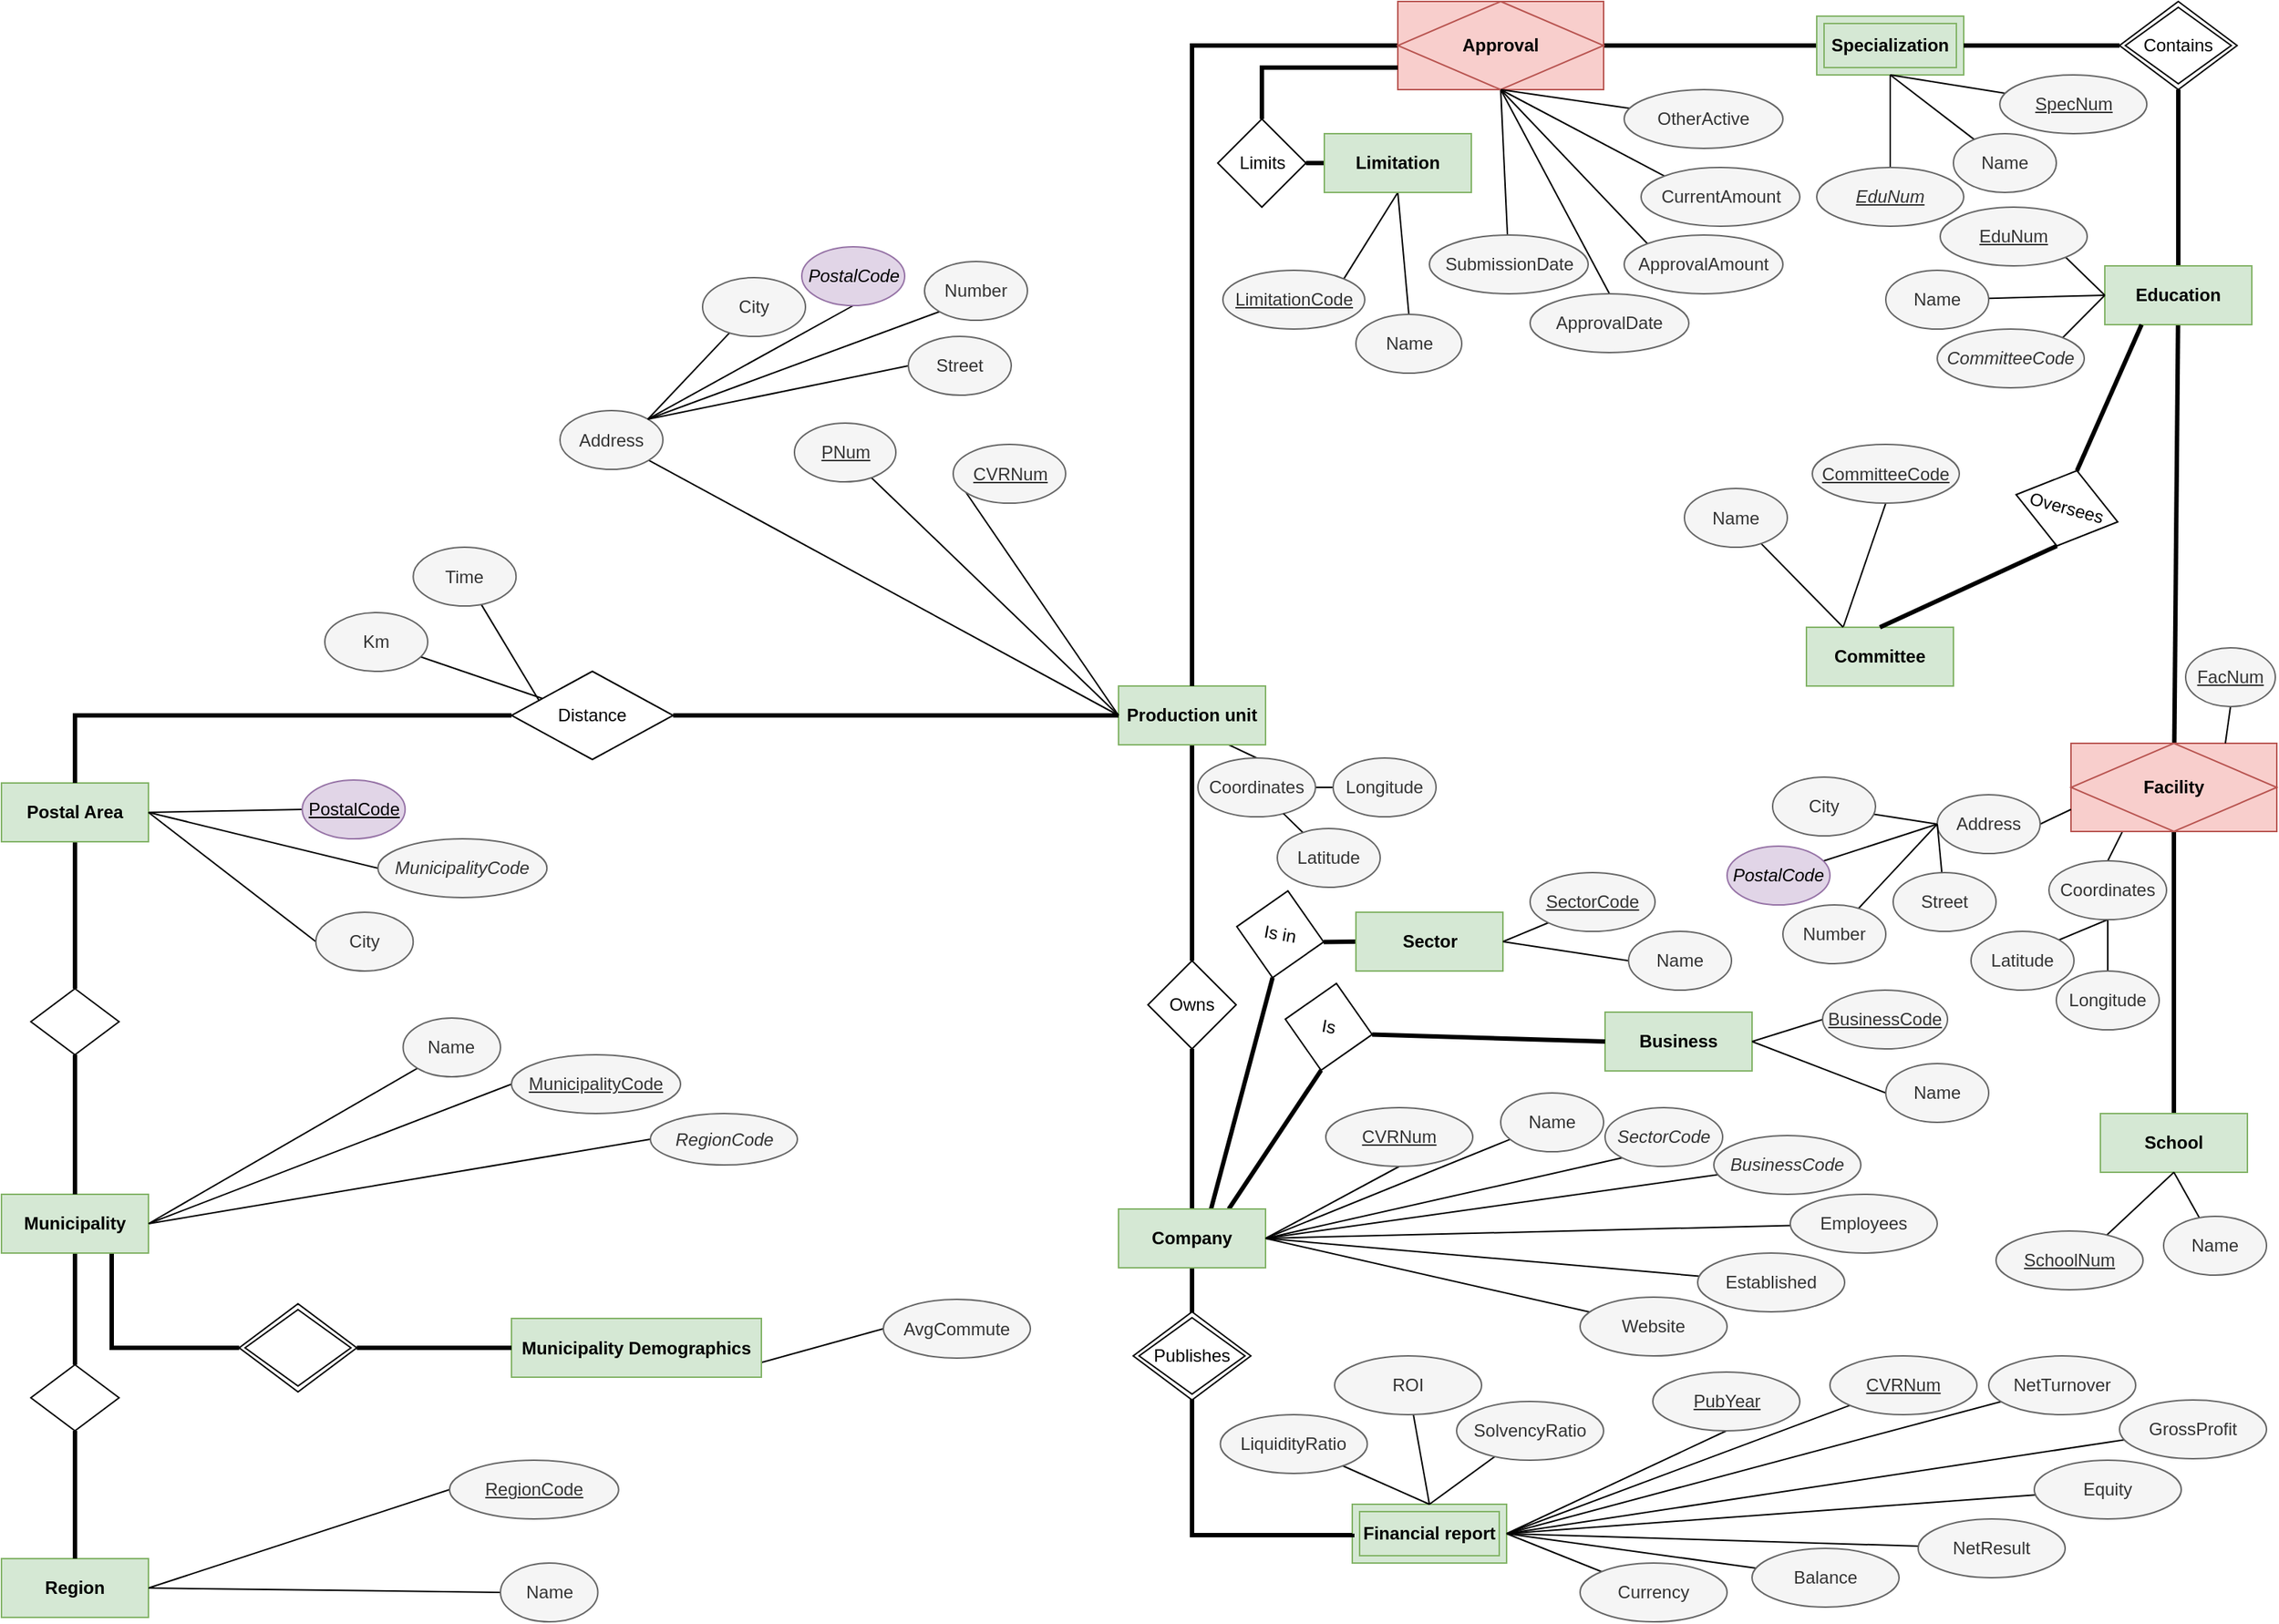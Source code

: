 <mxfile version="13.9.8" type="device"><diagram id="R2lEEEUBdFMjLlhIrx00" name="Page-1"><mxGraphModel dx="2249" dy="794" grid="1" gridSize="10" guides="1" tooltips="1" connect="1" arrows="1" fold="1" page="1" pageScale="1" pageWidth="827" pageHeight="1169" math="0" shadow="0" extFonts="Permanent Marker^https://fonts.googleapis.com/css?family=Permanent+Marker"><root><mxCell id="0"/><mxCell id="1" parent="0"/><mxCell id="ZWvB_B88HKufBwepYEwD-77" style="edgeStyle=none;orthogonalLoop=1;jettySize=auto;html=1;entryX=0.5;entryY=1;entryDx=0;entryDy=0;endArrow=none;endFill=0;strokeColor=#000000;strokeWidth=3;" parent="1" source="ZWvB_B88HKufBwepYEwD-1" target="ZWvB_B88HKufBwepYEwD-22" edge="1"><mxGeometry relative="1" as="geometry"><mxPoint x="70" y="758" as="targetPoint"/></mxGeometry></mxCell><mxCell id="ZWvB_B88HKufBwepYEwD-177" style="edgeStyle=none;rounded=0;orthogonalLoop=1;jettySize=auto;html=1;entryX=0.5;entryY=0;entryDx=0;entryDy=0;endArrow=none;endFill=0;strokeColor=#000000;strokeWidth=3;" parent="1" source="ZWvB_B88HKufBwepYEwD-1" edge="1"><mxGeometry relative="1" as="geometry"><mxPoint x="70" y="952" as="targetPoint"/></mxGeometry></mxCell><mxCell id="fMbRERLVBuV7ogsrsI-v-28" style="edgeStyle=none;rounded=0;orthogonalLoop=1;jettySize=auto;html=1;exitX=1;exitY=0.5;exitDx=0;exitDy=0;entryX=0.5;entryY=1;entryDx=0;entryDy=0;endArrow=none;endFill=0;strokeWidth=1;fontSize=11;" parent="1" source="ZWvB_B88HKufBwepYEwD-1" target="ZWvB_B88HKufBwepYEwD-84" edge="1"><mxGeometry relative="1" as="geometry"/></mxCell><mxCell id="fMbRERLVBuV7ogsrsI-v-30" style="edgeStyle=none;rounded=0;orthogonalLoop=1;jettySize=auto;html=1;entryX=0.5;entryY=1;entryDx=0;entryDy=0;endArrow=none;endFill=0;strokeWidth=3;fontSize=11;" parent="1" target="fMbRERLVBuV7ogsrsI-v-29" edge="1"><mxGeometry relative="1" as="geometry"><mxPoint x="80" y="870" as="sourcePoint"/><mxPoint x="146.791" y="748.544" as="targetPoint"/></mxGeometry></mxCell><mxCell id="fMbRERLVBuV7ogsrsI-v-48" style="edgeStyle=none;rounded=0;orthogonalLoop=1;jettySize=auto;html=1;exitX=0.75;exitY=0;exitDx=0;exitDy=0;entryX=0.5;entryY=1;entryDx=0;entryDy=0;endArrow=none;endFill=0;strokeWidth=3;fontSize=9;" parent="1" source="ZWvB_B88HKufBwepYEwD-1" target="fMbRERLVBuV7ogsrsI-v-47" edge="1"><mxGeometry relative="1" as="geometry"/></mxCell><mxCell id="ZWvB_B88HKufBwepYEwD-1" value="Company" style="whiteSpace=wrap;html=1;align=center;fillColor=#d5e8d4;strokeColor=#82b366;fontStyle=1" parent="1" vertex="1"><mxGeometry x="20" y="859" width="100" height="40" as="geometry"/></mxCell><mxCell id="ZWvB_B88HKufBwepYEwD-76" style="edgeStyle=none;orthogonalLoop=1;jettySize=auto;html=1;entryX=0.5;entryY=0;entryDx=0;entryDy=0;endArrow=none;endFill=0;strokeColor=#000000;strokeWidth=3;" parent="1" source="ZWvB_B88HKufBwepYEwD-10" target="ZWvB_B88HKufBwepYEwD-22" edge="1"><mxGeometry relative="1" as="geometry"/></mxCell><mxCell id="fMbRERLVBuV7ogsrsI-v-2" style="rounded=0;orthogonalLoop=1;jettySize=auto;html=1;entryX=0.5;entryY=0;entryDx=0;entryDy=0;endArrow=none;endFill=0;exitX=0.75;exitY=1;exitDx=0;exitDy=0;" parent="1" source="ZWvB_B88HKufBwepYEwD-10" target="fMbRERLVBuV7ogsrsI-v-1" edge="1"><mxGeometry relative="1" as="geometry"/></mxCell><mxCell id="ZWvB_B88HKufBwepYEwD-10" value="Production unit" style="whiteSpace=wrap;html=1;align=center;fillColor=#d5e8d4;strokeColor=#82b366;fontStyle=1" parent="1" vertex="1"><mxGeometry x="20" y="503" width="100" height="40" as="geometry"/></mxCell><mxCell id="ZWvB_B88HKufBwepYEwD-75" style="edgeStyle=none;orthogonalLoop=1;jettySize=auto;html=1;entryX=1;entryY=0.5;entryDx=0;entryDy=0;endArrow=none;endFill=0;strokeColor=#000000;strokeWidth=3;" parent="1" source="ZWvB_B88HKufBwepYEwD-16" target="ZWvB_B88HKufBwepYEwD-18" edge="1"><mxGeometry relative="1" as="geometry"/></mxCell><mxCell id="ZWvB_B88HKufBwepYEwD-16" value="Specialization" style="shape=ext;margin=3;double=1;whiteSpace=wrap;html=1;align=center;fillColor=#d5e8d4;strokeColor=#82b366;fontStyle=1" parent="1" vertex="1"><mxGeometry x="495" y="47" width="100" height="40" as="geometry"/></mxCell><mxCell id="ZWvB_B88HKufBwepYEwD-43" style="edgeStyle=none;orthogonalLoop=1;jettySize=auto;html=1;endArrow=none;endFill=0;strokeColor=#000000;strokeWidth=3;" parent="1" source="ZWvB_B88HKufBwepYEwD-17" target="ZWvB_B88HKufBwepYEwD-42" edge="1"><mxGeometry relative="1" as="geometry"/></mxCell><mxCell id="fMbRERLVBuV7ogsrsI-v-22" style="edgeStyle=none;rounded=0;orthogonalLoop=1;jettySize=auto;html=1;exitX=0.5;exitY=0;exitDx=0;exitDy=0;entryX=0.5;entryY=1;entryDx=0;entryDy=0;endArrow=none;endFill=0;strokeWidth=3;" parent="1" source="ZWvB_B88HKufBwepYEwD-17" target="fMbRERLVBuV7ogsrsI-v-21" edge="1"><mxGeometry relative="1" as="geometry"/></mxCell><mxCell id="ZWvB_B88HKufBwepYEwD-17" value="Education" style="whiteSpace=wrap;html=1;align=center;fillColor=#d5e8d4;strokeColor=#82b366;fontStyle=1" parent="1" vertex="1"><mxGeometry x="691" y="217" width="100" height="40" as="geometry"/></mxCell><mxCell id="ZWvB_B88HKufBwepYEwD-166" style="edgeStyle=orthogonalEdgeStyle;rounded=0;orthogonalLoop=1;jettySize=auto;html=1;entryX=0.5;entryY=0;entryDx=0;entryDy=0;endArrow=none;endFill=0;strokeColor=#000000;exitX=0;exitY=0.5;exitDx=0;exitDy=0;strokeWidth=3;" parent="1" source="ZWvB_B88HKufBwepYEwD-18" target="ZWvB_B88HKufBwepYEwD-10" edge="1"><mxGeometry relative="1" as="geometry"/></mxCell><mxCell id="ZWvB_B88HKufBwepYEwD-228" style="edgeStyle=none;rounded=0;orthogonalLoop=1;jettySize=auto;html=1;entryX=0;entryY=0;entryDx=0;entryDy=0;endArrow=none;endFill=0;strokeColor=#000000;strokeWidth=1;exitX=0.5;exitY=1;exitDx=0;exitDy=0;" parent="1" source="ZWvB_B88HKufBwepYEwD-18" target="ZWvB_B88HKufBwepYEwD-226" edge="1"><mxGeometry relative="1" as="geometry"/></mxCell><mxCell id="ZWvB_B88HKufBwepYEwD-231" style="edgeStyle=none;rounded=0;orthogonalLoop=1;jettySize=auto;html=1;exitX=0.5;exitY=1;exitDx=0;exitDy=0;endArrow=none;endFill=0;strokeColor=#000000;strokeWidth=1;" parent="1" source="ZWvB_B88HKufBwepYEwD-18" target="ZWvB_B88HKufBwepYEwD-224" edge="1"><mxGeometry relative="1" as="geometry"/></mxCell><mxCell id="ZWvB_B88HKufBwepYEwD-232" style="edgeStyle=none;rounded=0;orthogonalLoop=1;jettySize=auto;html=1;exitX=0.5;exitY=1;exitDx=0;exitDy=0;entryX=0.5;entryY=0;entryDx=0;entryDy=0;endArrow=none;endFill=0;strokeColor=#000000;strokeWidth=1;" parent="1" source="ZWvB_B88HKufBwepYEwD-18" target="ZWvB_B88HKufBwepYEwD-225" edge="1"><mxGeometry relative="1" as="geometry"/></mxCell><mxCell id="ZWvB_B88HKufBwepYEwD-233" style="edgeStyle=none;rounded=0;orthogonalLoop=1;jettySize=auto;html=1;exitX=0.5;exitY=1;exitDx=0;exitDy=0;entryX=0;entryY=0;entryDx=0;entryDy=0;endArrow=none;endFill=0;strokeColor=#000000;strokeWidth=1;" parent="1" source="ZWvB_B88HKufBwepYEwD-18" target="ZWvB_B88HKufBwepYEwD-227" edge="1"><mxGeometry relative="1" as="geometry"/></mxCell><mxCell id="ZWvB_B88HKufBwepYEwD-18" value="Approval" style="shape=associativeEntity;whiteSpace=wrap;html=1;align=center;fillColor=#f8cecc;strokeColor=#b85450;fontStyle=1" parent="1" vertex="1"><mxGeometry x="210" y="37" width="140" height="60" as="geometry"/></mxCell><mxCell id="ZWvB_B88HKufBwepYEwD-22" value="Owns" style="shape=rhombus;perimeter=rhombusPerimeter;whiteSpace=wrap;html=1;align=center;" parent="1" vertex="1"><mxGeometry x="40" y="690" width="60" height="60" as="geometry"/></mxCell><mxCell id="ZWvB_B88HKufBwepYEwD-44" style="edgeStyle=none;orthogonalLoop=1;jettySize=auto;html=1;entryX=0.5;entryY=1;entryDx=0;entryDy=0;endArrow=none;endFill=0;strokeColor=#000000;strokeWidth=3;" parent="1" source="ZWvB_B88HKufBwepYEwD-36" target="ZWvB_B88HKufBwepYEwD-42" edge="1"><mxGeometry relative="1" as="geometry"/></mxCell><mxCell id="ZWvB_B88HKufBwepYEwD-36" value="School" style="whiteSpace=wrap;html=1;align=center;fillColor=#d5e8d4;strokeColor=#82b366;fontStyle=1" parent="1" vertex="1"><mxGeometry x="688" y="794" width="100" height="40" as="geometry"/></mxCell><mxCell id="ZWvB_B88HKufBwepYEwD-41" style="edgeStyle=none;orthogonalLoop=1;jettySize=auto;html=1;entryX=0.5;entryY=1;entryDx=0;entryDy=0;endArrow=none;endFill=0;strokeColor=#000000;strokeWidth=1;exitX=0.74;exitY=0.1;exitDx=0;exitDy=0;exitPerimeter=0;" parent="1" source="ZWvB_B88HKufBwepYEwD-37" target="ZWvB_B88HKufBwepYEwD-36" edge="1"><mxGeometry relative="1" as="geometry"><mxPoint x="697.503" y="866.14" as="sourcePoint"/></mxGeometry></mxCell><mxCell id="ZWvB_B88HKufBwepYEwD-37" value="SchoolNum" style="ellipse;whiteSpace=wrap;html=1;align=center;fontStyle=4;fillColor=#f5f5f5;strokeColor=#666666;fontColor=#333333;" parent="1" vertex="1"><mxGeometry x="617" y="874" width="100" height="40" as="geometry"/></mxCell><mxCell id="ZWvB_B88HKufBwepYEwD-40" style="edgeStyle=none;orthogonalLoop=1;jettySize=auto;html=1;entryX=0.5;entryY=1;entryDx=0;entryDy=0;endArrow=none;endFill=0;strokeColor=#000000;strokeWidth=1;" parent="1" source="ZWvB_B88HKufBwepYEwD-39" target="ZWvB_B88HKufBwepYEwD-36" edge="1"><mxGeometry relative="1" as="geometry"/></mxCell><mxCell id="ZWvB_B88HKufBwepYEwD-39" value="Name" style="ellipse;whiteSpace=wrap;html=1;align=center;fontStyle=0;fillColor=#f5f5f5;strokeColor=#666666;fontColor=#333333;" parent="1" vertex="1"><mxGeometry x="731" y="864" width="70" height="40" as="geometry"/></mxCell><mxCell id="fMbRERLVBuV7ogsrsI-v-15" style="edgeStyle=none;rounded=0;orthogonalLoop=1;jettySize=auto;html=1;exitX=0.25;exitY=1;exitDx=0;exitDy=0;entryX=0.5;entryY=0;entryDx=0;entryDy=0;endArrow=none;endFill=0;" parent="1" source="ZWvB_B88HKufBwepYEwD-42" target="fMbRERLVBuV7ogsrsI-v-10" edge="1"><mxGeometry relative="1" as="geometry"/></mxCell><mxCell id="ZWvB_B88HKufBwepYEwD-42" value="Facility" style="shape=associativeEntity;whiteSpace=wrap;html=1;align=center;fillColor=#f8cecc;strokeColor=#b85450;fontStyle=1" parent="1" vertex="1"><mxGeometry x="668" y="542" width="140" height="60" as="geometry"/></mxCell><mxCell id="fMbRERLVBuV7ogsrsI-v-7" style="edgeStyle=none;rounded=0;orthogonalLoop=1;jettySize=auto;html=1;exitX=1;exitY=0.5;exitDx=0;exitDy=0;entryX=0;entryY=0.75;entryDx=0;entryDy=0;endArrow=none;endFill=0;" parent="1" source="ZWvB_B88HKufBwepYEwD-48" target="ZWvB_B88HKufBwepYEwD-42" edge="1"><mxGeometry relative="1" as="geometry"><mxPoint x="637.749" y="595.858" as="sourcePoint"/></mxGeometry></mxCell><mxCell id="ZWvB_B88HKufBwepYEwD-48" value="Address" style="ellipse;whiteSpace=wrap;html=1;align=center;fontStyle=0;fillColor=#f5f5f5;strokeColor=#666666;fontColor=#333333;" parent="1" vertex="1"><mxGeometry x="577" y="577" width="70" height="40" as="geometry"/></mxCell><mxCell id="ZWvB_B88HKufBwepYEwD-57" style="edgeStyle=none;orthogonalLoop=1;jettySize=auto;html=1;endArrow=none;endFill=0;strokeColor=#000000;entryX=0;entryY=0.5;entryDx=0;entryDy=0;" parent="1" source="ZWvB_B88HKufBwepYEwD-50" target="ZWvB_B88HKufBwepYEwD-48" edge="1"><mxGeometry relative="1" as="geometry"><mxPoint x="538" y="637" as="targetPoint"/></mxGeometry></mxCell><mxCell id="ZWvB_B88HKufBwepYEwD-50" value="Street" style="ellipse;whiteSpace=wrap;html=1;align=center;fontStyle=0;fillColor=#f5f5f5;strokeColor=#666666;fontColor=#333333;" parent="1" vertex="1"><mxGeometry x="547" y="630" width="70" height="40" as="geometry"/></mxCell><mxCell id="ZWvB_B88HKufBwepYEwD-56" style="edgeStyle=none;orthogonalLoop=1;jettySize=auto;html=1;entryX=0;entryY=0.5;entryDx=0;entryDy=0;endArrow=none;endFill=0;strokeColor=#000000;" parent="1" source="ZWvB_B88HKufBwepYEwD-51" target="ZWvB_B88HKufBwepYEwD-48" edge="1"><mxGeometry relative="1" as="geometry"/></mxCell><mxCell id="ZWvB_B88HKufBwepYEwD-51" value="Number" style="ellipse;whiteSpace=wrap;html=1;align=center;fontStyle=0;fillColor=#f5f5f5;strokeColor=#666666;fontColor=#333333;" parent="1" vertex="1"><mxGeometry x="472" y="652" width="70" height="40" as="geometry"/></mxCell><mxCell id="ZWvB_B88HKufBwepYEwD-55" style="edgeStyle=none;orthogonalLoop=1;jettySize=auto;html=1;endArrow=none;endFill=0;strokeColor=#000000;entryX=0;entryY=0.5;entryDx=0;entryDy=0;" parent="1" source="ZWvB_B88HKufBwepYEwD-52" target="ZWvB_B88HKufBwepYEwD-48" edge="1"><mxGeometry relative="1" as="geometry"><mxPoint x="583" y="602" as="targetPoint"/></mxGeometry></mxCell><mxCell id="ZWvB_B88HKufBwepYEwD-52" value="&lt;i&gt;PostalCode&lt;/i&gt;" style="ellipse;whiteSpace=wrap;html=1;align=center;fontStyle=0;fillColor=#e1d5e7;strokeColor=#9673a6;" parent="1" vertex="1"><mxGeometry x="434" y="612" width="70" height="40" as="geometry"/></mxCell><mxCell id="ZWvB_B88HKufBwepYEwD-54" style="edgeStyle=none;orthogonalLoop=1;jettySize=auto;html=1;entryX=0;entryY=0.5;entryDx=0;entryDy=0;endArrow=none;endFill=0;strokeColor=#000000;" parent="1" source="ZWvB_B88HKufBwepYEwD-53" target="ZWvB_B88HKufBwepYEwD-48" edge="1"><mxGeometry relative="1" as="geometry"/></mxCell><mxCell id="ZWvB_B88HKufBwepYEwD-53" value="City" style="ellipse;whiteSpace=wrap;html=1;align=center;fontStyle=0;fillColor=#f5f5f5;strokeColor=#666666;fontColor=#333333;" parent="1" vertex="1"><mxGeometry x="465" y="565" width="70" height="40" as="geometry"/></mxCell><mxCell id="ZWvB_B88HKufBwepYEwD-66" style="edgeStyle=none;orthogonalLoop=1;jettySize=auto;html=1;entryX=0;entryY=0.5;entryDx=0;entryDy=0;endArrow=none;endFill=0;strokeColor=#000000;" parent="1" source="ZWvB_B88HKufBwepYEwD-65" target="ZWvB_B88HKufBwepYEwD-17" edge="1"><mxGeometry relative="1" as="geometry"/></mxCell><mxCell id="ZWvB_B88HKufBwepYEwD-65" value="Name" style="ellipse;whiteSpace=wrap;html=1;align=center;fontStyle=0;fillColor=#f5f5f5;strokeColor=#666666;fontColor=#333333;" parent="1" vertex="1"><mxGeometry x="542" y="220" width="70" height="40" as="geometry"/></mxCell><mxCell id="ZWvB_B88HKufBwepYEwD-68" style="edgeStyle=none;orthogonalLoop=1;jettySize=auto;html=1;entryX=0;entryY=0.5;entryDx=0;entryDy=0;endArrow=none;endFill=0;strokeColor=#000000;exitX=1;exitY=1;exitDx=0;exitDy=0;" parent="1" source="ZWvB_B88HKufBwepYEwD-67" target="ZWvB_B88HKufBwepYEwD-17" edge="1"><mxGeometry relative="1" as="geometry"><mxPoint x="663.361" y="214.889" as="sourcePoint"/></mxGeometry></mxCell><mxCell id="ZWvB_B88HKufBwepYEwD-67" value="EduNum" style="ellipse;whiteSpace=wrap;html=1;align=center;fontStyle=4;fillColor=#f5f5f5;strokeColor=#666666;fontColor=#333333;" parent="1" vertex="1"><mxGeometry x="579" y="177" width="100" height="40" as="geometry"/></mxCell><mxCell id="ZWvB_B88HKufBwepYEwD-72" style="edgeStyle=none;orthogonalLoop=1;jettySize=auto;html=1;entryX=0.5;entryY=1;entryDx=0;entryDy=0;endArrow=none;endFill=0;strokeColor=#000000;" parent="1" source="ZWvB_B88HKufBwepYEwD-69" target="ZWvB_B88HKufBwepYEwD-16" edge="1"><mxGeometry relative="1" as="geometry"/></mxCell><mxCell id="ZWvB_B88HKufBwepYEwD-69" value="SpecNum" style="ellipse;whiteSpace=wrap;html=1;align=center;fontStyle=4;fillColor=#f5f5f5;strokeColor=#666666;fontColor=#333333;" parent="1" vertex="1"><mxGeometry x="619.58" y="87" width="100" height="40" as="geometry"/></mxCell><mxCell id="ZWvB_B88HKufBwepYEwD-73" style="edgeStyle=none;orthogonalLoop=1;jettySize=auto;html=1;entryX=0.5;entryY=1;entryDx=0;entryDy=0;endArrow=none;endFill=0;strokeColor=#000000;" parent="1" source="ZWvB_B88HKufBwepYEwD-70" target="ZWvB_B88HKufBwepYEwD-16" edge="1"><mxGeometry relative="1" as="geometry"/></mxCell><mxCell id="ZWvB_B88HKufBwepYEwD-70" value="Name" style="ellipse;whiteSpace=wrap;html=1;align=center;fontStyle=0;fillColor=#f5f5f5;strokeColor=#666666;fontColor=#333333;" parent="1" vertex="1"><mxGeometry x="588" y="127" width="70" height="40" as="geometry"/></mxCell><mxCell id="ZWvB_B88HKufBwepYEwD-79" style="edgeStyle=none;orthogonalLoop=1;jettySize=auto;html=1;entryX=0;entryY=0.5;entryDx=0;entryDy=0;endArrow=none;endFill=0;strokeColor=#000000;" parent="1" source="ZWvB_B88HKufBwepYEwD-78" target="ZWvB_B88HKufBwepYEwD-10" edge="1"><mxGeometry relative="1" as="geometry"><mxPoint x="-288" y="378.5" as="targetPoint"/></mxGeometry></mxCell><mxCell id="ZWvB_B88HKufBwepYEwD-78" value="PNum" style="ellipse;whiteSpace=wrap;html=1;align=center;fontStyle=4;fillColor=#f5f5f5;strokeColor=#666666;fontColor=#333333;" parent="1" vertex="1"><mxGeometry x="-200.5" y="324" width="69" height="40" as="geometry"/></mxCell><mxCell id="ZWvB_B88HKufBwepYEwD-84" value="CVRNum" style="ellipse;whiteSpace=wrap;html=1;align=center;fontStyle=4;fillColor=#f5f5f5;strokeColor=#666666;fontColor=#333333;" parent="1" vertex="1"><mxGeometry x="161" y="790" width="100" height="40" as="geometry"/></mxCell><mxCell id="ZWvB_B88HKufBwepYEwD-87" style="edgeStyle=none;rounded=0;orthogonalLoop=1;jettySize=auto;html=1;entryX=1;entryY=0.5;entryDx=0;entryDy=0;endArrow=none;endFill=0;strokeColor=#000000;" parent="1" source="ZWvB_B88HKufBwepYEwD-85" target="ZWvB_B88HKufBwepYEwD-1" edge="1"><mxGeometry relative="1" as="geometry"><mxPoint x="149" y="854" as="targetPoint"/></mxGeometry></mxCell><mxCell id="ZWvB_B88HKufBwepYEwD-85" value="Name" style="ellipse;whiteSpace=wrap;html=1;align=center;fontStyle=0;fillColor=#f5f5f5;strokeColor=#666666;fontColor=#333333;" parent="1" vertex="1"><mxGeometry x="280" y="780" width="70" height="40" as="geometry"/></mxCell><mxCell id="ZWvB_B88HKufBwepYEwD-118" style="edgeStyle=none;rounded=0;orthogonalLoop=1;jettySize=auto;html=1;entryX=0.5;entryY=1;entryDx=0;entryDy=0;endArrow=none;endFill=0;strokeColor=#000000;exitX=1;exitY=0;exitDx=0;exitDy=0;" parent="1" source="ZWvB_B88HKufBwepYEwD-93" target="ZWvB_B88HKufBwepYEwD-99" edge="1"><mxGeometry relative="1" as="geometry"><mxPoint x="-271.5" y="247" as="sourcePoint"/></mxGeometry></mxCell><mxCell id="ZWvB_B88HKufBwepYEwD-119" style="edgeStyle=none;rounded=0;orthogonalLoop=1;jettySize=auto;html=1;entryX=0;entryY=1;entryDx=0;entryDy=0;endArrow=none;endFill=0;strokeColor=#000000;exitX=1;exitY=0;exitDx=0;exitDy=0;" parent="1" source="ZWvB_B88HKufBwepYEwD-93" target="ZWvB_B88HKufBwepYEwD-97" edge="1"><mxGeometry relative="1" as="geometry"><mxPoint x="-227.5" y="248.5" as="targetPoint"/></mxGeometry></mxCell><mxCell id="ZWvB_B88HKufBwepYEwD-151" style="edgeStyle=none;rounded=0;orthogonalLoop=1;jettySize=auto;html=1;entryX=0;entryY=0.5;entryDx=0;entryDy=0;endArrow=none;endFill=0;strokeColor=#000000;" parent="1" source="ZWvB_B88HKufBwepYEwD-93" target="ZWvB_B88HKufBwepYEwD-10" edge="1"><mxGeometry relative="1" as="geometry"><mxPoint x="-288" y="378.5" as="targetPoint"/></mxGeometry></mxCell><mxCell id="ZWvB_B88HKufBwepYEwD-93" value="Address" style="ellipse;whiteSpace=wrap;html=1;align=center;fontStyle=0;fillColor=#f5f5f5;strokeColor=#666666;fontColor=#333333;" parent="1" vertex="1"><mxGeometry x="-360" y="315.5" width="70" height="40" as="geometry"/></mxCell><mxCell id="fMbRERLVBuV7ogsrsI-v-25" style="edgeStyle=none;rounded=0;orthogonalLoop=1;jettySize=auto;html=1;exitX=0;exitY=0.5;exitDx=0;exitDy=0;endArrow=none;endFill=0;strokeWidth=1;fontSize=11;entryX=1;entryY=0;entryDx=0;entryDy=0;" parent="1" source="ZWvB_B88HKufBwepYEwD-95" target="ZWvB_B88HKufBwepYEwD-93" edge="1"><mxGeometry relative="1" as="geometry"/></mxCell><mxCell id="ZWvB_B88HKufBwepYEwD-95" value="Street" style="ellipse;whiteSpace=wrap;html=1;align=center;fontStyle=0;fillColor=#f5f5f5;strokeColor=#666666;fontColor=#333333;" parent="1" vertex="1"><mxGeometry x="-123" y="265" width="70" height="40" as="geometry"/></mxCell><mxCell id="ZWvB_B88HKufBwepYEwD-97" value="Number" style="ellipse;whiteSpace=wrap;html=1;align=center;fontStyle=0;fillColor=#f5f5f5;strokeColor=#666666;fontColor=#333333;" parent="1" vertex="1"><mxGeometry x="-112" y="214" width="70" height="40" as="geometry"/></mxCell><mxCell id="ZWvB_B88HKufBwepYEwD-99" value="&lt;i&gt;PostalCode&lt;/i&gt;" style="ellipse;whiteSpace=wrap;html=1;align=center;fontStyle=0;fillColor=#e1d5e7;strokeColor=#9673a6;" parent="1" vertex="1"><mxGeometry x="-195.5" y="204" width="70" height="40" as="geometry"/></mxCell><mxCell id="ZWvB_B88HKufBwepYEwD-117" style="edgeStyle=none;rounded=0;orthogonalLoop=1;jettySize=auto;html=1;endArrow=none;endFill=0;strokeColor=#000000;entryX=1;entryY=0;entryDx=0;entryDy=0;" parent="1" source="ZWvB_B88HKufBwepYEwD-101" target="ZWvB_B88HKufBwepYEwD-93" edge="1"><mxGeometry relative="1" as="geometry"><mxPoint x="-281.5" y="297" as="targetPoint"/></mxGeometry></mxCell><mxCell id="ZWvB_B88HKufBwepYEwD-101" value="City" style="ellipse;whiteSpace=wrap;html=1;align=center;fontStyle=0;fillColor=#f5f5f5;strokeColor=#666666;fontColor=#333333;" parent="1" vertex="1"><mxGeometry x="-263" y="225" width="70" height="40" as="geometry"/></mxCell><mxCell id="ZWvB_B88HKufBwepYEwD-110" style="edgeStyle=none;rounded=0;orthogonalLoop=1;jettySize=auto;html=1;entryX=0.5;entryY=1;entryDx=0;entryDy=0;endArrow=none;endFill=0;strokeColor=#000000;" parent="1" source="ZWvB_B88HKufBwepYEwD-109" target="ZWvB_B88HKufBwepYEwD-16" edge="1"><mxGeometry relative="1" as="geometry"/></mxCell><mxCell id="ZWvB_B88HKufBwepYEwD-109" value="EduNum" style="ellipse;whiteSpace=wrap;html=1;align=center;fontStyle=6;fillColor=#f5f5f5;strokeColor=#666666;fontColor=#333333;" parent="1" vertex="1"><mxGeometry x="495" y="150" width="100" height="40" as="geometry"/></mxCell><mxCell id="ZWvB_B88HKufBwepYEwD-130" style="edgeStyle=none;rounded=0;orthogonalLoop=1;jettySize=auto;html=1;endArrow=none;endFill=0;strokeColor=#000000;" parent="1" source="ZWvB_B88HKufBwepYEwD-129" target="ZWvB_B88HKufBwepYEwD-123" edge="1"><mxGeometry relative="1" as="geometry"/></mxCell><mxCell id="ZWvB_B88HKufBwepYEwD-129" value="Km" style="ellipse;whiteSpace=wrap;html=1;align=center;fontStyle=0;fillColor=#f5f5f5;strokeColor=#666666;fontColor=#333333;" parent="1" vertex="1"><mxGeometry x="-520" y="453" width="70" height="40" as="geometry"/></mxCell><mxCell id="ZWvB_B88HKufBwepYEwD-133" style="edgeStyle=none;rounded=0;orthogonalLoop=1;jettySize=auto;html=1;entryX=0.182;entryY=0.367;entryDx=0;entryDy=0;endArrow=none;endFill=0;strokeColor=#000000;entryPerimeter=0;" parent="1" source="ZWvB_B88HKufBwepYEwD-131" target="ZWvB_B88HKufBwepYEwD-123" edge="1"><mxGeometry relative="1" as="geometry"/></mxCell><mxCell id="ZWvB_B88HKufBwepYEwD-131" value="Time" style="ellipse;whiteSpace=wrap;html=1;align=center;fontStyle=0;fillColor=#f5f5f5;strokeColor=#666666;fontColor=#333333;" parent="1" vertex="1"><mxGeometry x="-459.87" y="408.5" width="70" height="40" as="geometry"/></mxCell><mxCell id="ZWvB_B88HKufBwepYEwD-138" style="edgeStyle=none;rounded=0;orthogonalLoop=1;jettySize=auto;html=1;entryX=1;entryY=0.5;entryDx=0;entryDy=0;endArrow=none;endFill=0;strokeColor=#000000;exitX=0;exitY=1;exitDx=0;exitDy=0;" parent="1" source="ZWvB_B88HKufBwepYEwD-137" target="ZWvB_B88HKufBwepYEwD-1" edge="1"><mxGeometry relative="1" as="geometry"><mxPoint x="149" y="854" as="targetPoint"/></mxGeometry></mxCell><mxCell id="ZWvB_B88HKufBwepYEwD-137" value="SectorCode" style="ellipse;whiteSpace=wrap;html=1;align=center;fontStyle=2;fillColor=#f5f5f5;strokeColor=#666666;fontColor=#333333;" parent="1" vertex="1"><mxGeometry x="351" y="790" width="80" height="40" as="geometry"/></mxCell><mxCell id="ZWvB_B88HKufBwepYEwD-243" style="edgeStyle=none;rounded=0;orthogonalLoop=1;jettySize=auto;html=1;entryX=0.5;entryY=0;entryDx=0;entryDy=0;endArrow=none;endFill=0;strokeColor=#000000;strokeWidth=3;" parent="1" source="ZWvB_B88HKufBwepYEwD-139" target="ZWvB_B88HKufBwepYEwD-242" edge="1"><mxGeometry relative="1" as="geometry"/></mxCell><mxCell id="ZWvB_B88HKufBwepYEwD-250" style="edgeStyle=none;rounded=0;orthogonalLoop=1;jettySize=auto;html=1;entryX=0;entryY=0.5;entryDx=0;entryDy=0;endArrow=none;endFill=0;strokeColor=#000000;strokeWidth=1;exitX=1;exitY=0.5;exitDx=0;exitDy=0;" parent="1" source="ZWvB_B88HKufBwepYEwD-139" target="ZWvB_B88HKufBwepYEwD-236" edge="1"><mxGeometry relative="1" as="geometry"/></mxCell><mxCell id="ZWvB_B88HKufBwepYEwD-253" style="edgeStyle=none;rounded=0;orthogonalLoop=1;jettySize=auto;html=1;entryX=0;entryY=0.5;entryDx=0;entryDy=0;endArrow=none;endFill=0;strokeColor=#000000;strokeWidth=1;exitX=1;exitY=0.5;exitDx=0;exitDy=0;" parent="1" source="ZWvB_B88HKufBwepYEwD-139" target="ZWvB_B88HKufBwepYEwD-237" edge="1"><mxGeometry relative="1" as="geometry"/></mxCell><mxCell id="dTicdhL-4IRsuZtmRxFw-4" style="edgeStyle=orthogonalEdgeStyle;rounded=0;orthogonalLoop=1;jettySize=auto;html=1;exitX=0.75;exitY=1;exitDx=0;exitDy=0;entryX=0;entryY=0.5;entryDx=0;entryDy=0;endArrow=none;endFill=0;strokeWidth=3;" edge="1" parent="1" source="ZWvB_B88HKufBwepYEwD-139" target="dTicdhL-4IRsuZtmRxFw-3"><mxGeometry relative="1" as="geometry"/></mxCell><mxCell id="ZWvB_B88HKufBwepYEwD-139" value="Municipality" style="whiteSpace=wrap;html=1;align=center;fillColor=#d5e8d4;strokeColor=#82b366;fontStyle=1" parent="1" vertex="1"><mxGeometry x="-740" y="849" width="100" height="40" as="geometry"/></mxCell><mxCell id="ZWvB_B88HKufBwepYEwD-256" style="edgeStyle=none;rounded=0;orthogonalLoop=1;jettySize=auto;html=1;exitX=1;exitY=0.5;exitDx=0;exitDy=0;entryX=0;entryY=0.5;entryDx=0;entryDy=0;endArrow=none;endFill=0;strokeColor=#000000;strokeWidth=1;" parent="1" source="ZWvB_B88HKufBwepYEwD-140" target="ZWvB_B88HKufBwepYEwD-238" edge="1"><mxGeometry relative="1" as="geometry"/></mxCell><mxCell id="ZWvB_B88HKufBwepYEwD-140" value="Region" style="whiteSpace=wrap;html=1;align=center;fillColor=#d5e8d4;strokeColor=#82b366;fontStyle=1" parent="1" vertex="1"><mxGeometry x="-740" y="1097" width="100" height="40" as="geometry"/></mxCell><mxCell id="ZWvB_B88HKufBwepYEwD-240" style="edgeStyle=none;rounded=0;orthogonalLoop=1;jettySize=auto;html=1;entryX=0.5;entryY=0;entryDx=0;entryDy=0;endArrow=none;endFill=0;strokeColor=#000000;strokeWidth=3;" parent="1" source="ZWvB_B88HKufBwepYEwD-142" target="ZWvB_B88HKufBwepYEwD-239" edge="1"><mxGeometry relative="1" as="geometry"/></mxCell><mxCell id="ZWvB_B88HKufBwepYEwD-249" style="edgeStyle=none;rounded=0;orthogonalLoop=1;jettySize=auto;html=1;endArrow=none;endFill=0;strokeColor=#000000;strokeWidth=1;exitX=1;exitY=0.5;exitDx=0;exitDy=0;entryX=0;entryY=0.5;entryDx=0;entryDy=0;" parent="1" source="ZWvB_B88HKufBwepYEwD-142" target="ZWvB_B88HKufBwepYEwD-143" edge="1"><mxGeometry relative="1" as="geometry"><mxPoint x="-502" y="549" as="targetPoint"/></mxGeometry></mxCell><mxCell id="dTicdhL-4IRsuZtmRxFw-8" style="edgeStyle=orthogonalEdgeStyle;rounded=0;orthogonalLoop=1;jettySize=auto;html=1;exitX=1;exitY=0.5;exitDx=0;exitDy=0;entryX=0;entryY=0.5;entryDx=0;entryDy=0;endArrow=none;endFill=0;strokeColor=#000000;strokeWidth=3;" edge="1" parent="1" source="ZWvB_B88HKufBwepYEwD-123" target="ZWvB_B88HKufBwepYEwD-10"><mxGeometry relative="1" as="geometry"/></mxCell><mxCell id="ZWvB_B88HKufBwepYEwD-142" value="Postal Area" style="whiteSpace=wrap;html=1;align=center;fillColor=#d5e8d4;strokeColor=#82b366;fontStyle=1" parent="1" vertex="1"><mxGeometry x="-740" y="569" width="100" height="40" as="geometry"/></mxCell><mxCell id="ZWvB_B88HKufBwepYEwD-143" value="&lt;span&gt;PostalCode&lt;/span&gt;" style="ellipse;whiteSpace=wrap;html=1;align=center;fontStyle=4;fillColor=#e1d5e7;strokeColor=#9673a6;" parent="1" vertex="1"><mxGeometry x="-535.37" y="567" width="70" height="40" as="geometry"/></mxCell><mxCell id="ZWvB_B88HKufBwepYEwD-246" style="edgeStyle=none;rounded=0;orthogonalLoop=1;jettySize=auto;html=1;exitX=0.25;exitY=0;exitDx=0;exitDy=0;entryX=0.5;entryY=1;entryDx=0;entryDy=0;endArrow=none;endFill=0;strokeColor=#000000;strokeWidth=1;" parent="1" source="ZWvB_B88HKufBwepYEwD-144" target="ZWvB_B88HKufBwepYEwD-245" edge="1"><mxGeometry relative="1" as="geometry"/></mxCell><mxCell id="ZWvB_B88HKufBwepYEwD-144" value="Committee" style="whiteSpace=wrap;html=1;align=center;fillColor=#d5e8d4;strokeColor=#82b366;fontStyle=1" parent="1" vertex="1"><mxGeometry x="488" y="463" width="100" height="40" as="geometry"/></mxCell><mxCell id="ZWvB_B88HKufBwepYEwD-198" style="edgeStyle=none;rounded=0;orthogonalLoop=1;jettySize=auto;html=1;entryX=0.5;entryY=1;entryDx=0;entryDy=0;endArrow=none;endFill=0;strokeColor=#000000;strokeWidth=1;exitX=1;exitY=0.5;exitDx=0;exitDy=0;" parent="1" source="ZWvB_B88HKufBwepYEwD-155" target="ZWvB_B88HKufBwepYEwD-197" edge="1"><mxGeometry relative="1" as="geometry"/></mxCell><mxCell id="ZWvB_B88HKufBwepYEwD-155" value="Financial report" style="shape=ext;margin=3;double=1;whiteSpace=wrap;html=1;align=center;fillColor=#d5e8d4;strokeColor=#82b366;fontStyle=1" parent="1" vertex="1"><mxGeometry x="179" y="1060" width="105" height="40" as="geometry"/></mxCell><mxCell id="ZWvB_B88HKufBwepYEwD-178" style="edgeStyle=orthogonalEdgeStyle;rounded=0;orthogonalLoop=1;jettySize=auto;html=1;entryX=0;entryY=0.5;entryDx=0;entryDy=0;endArrow=none;endFill=0;strokeColor=#000000;strokeWidth=3;" parent="1" target="ZWvB_B88HKufBwepYEwD-155" edge="1"><mxGeometry relative="1" as="geometry"><Array as="points"><mxPoint x="70" y="1081"/></Array><mxPoint x="70" y="986" as="sourcePoint"/></mxGeometry></mxCell><mxCell id="ZWvB_B88HKufBwepYEwD-158" value="Publishes" style="shape=rhombus;double=1;perimeter=rhombusPerimeter;whiteSpace=wrap;html=1;align=center;" parent="1" vertex="1"><mxGeometry x="30" y="929" width="80" height="60" as="geometry"/></mxCell><mxCell id="ZWvB_B88HKufBwepYEwD-170" style="rounded=0;orthogonalLoop=1;jettySize=auto;html=1;entryX=0.25;entryY=1;entryDx=0;entryDy=0;endArrow=none;endFill=0;strokeColor=#000000;exitX=0.5;exitY=0;exitDx=0;exitDy=0;strokeWidth=3;" parent="1" source="ZWvB_B88HKufBwepYEwD-168" target="ZWvB_B88HKufBwepYEwD-17" edge="1"><mxGeometry relative="1" as="geometry"/></mxCell><mxCell id="ZWvB_B88HKufBwepYEwD-223" style="edgeStyle=none;rounded=0;orthogonalLoop=1;jettySize=auto;html=1;exitX=0.5;exitY=1;exitDx=0;exitDy=0;entryX=0.5;entryY=0;entryDx=0;entryDy=0;endArrow=none;endFill=0;strokeColor=#000000;strokeWidth=3;" parent="1" source="ZWvB_B88HKufBwepYEwD-168" target="ZWvB_B88HKufBwepYEwD-144" edge="1"><mxGeometry relative="1" as="geometry"><mxPoint x="676" y="477" as="targetPoint"/></mxGeometry></mxCell><mxCell id="ZWvB_B88HKufBwepYEwD-168" value="Oversees" style="shape=rhombus;perimeter=rhombusPerimeter;whiteSpace=wrap;html=1;align=center;rotation=15;" parent="1" vertex="1"><mxGeometry x="629.42" y="355.5" width="71.58" height="53" as="geometry"/></mxCell><mxCell id="ZWvB_B88HKufBwepYEwD-180" style="edgeStyle=none;rounded=0;orthogonalLoop=1;jettySize=auto;html=1;entryX=1;entryY=0.5;entryDx=0;entryDy=0;endArrow=none;endFill=0;strokeColor=#000000;" parent="1" source="ZWvB_B88HKufBwepYEwD-179" target="ZWvB_B88HKufBwepYEwD-1" edge="1"><mxGeometry relative="1" as="geometry"><mxPoint x="149" y="854" as="targetPoint"/></mxGeometry></mxCell><mxCell id="ZWvB_B88HKufBwepYEwD-179" value="BusinessCode" style="ellipse;whiteSpace=wrap;html=1;align=center;fontStyle=2;fillColor=#f5f5f5;strokeColor=#666666;fontColor=#333333;" parent="1" vertex="1"><mxGeometry x="425" y="809" width="100" height="40" as="geometry"/></mxCell><mxCell id="ZWvB_B88HKufBwepYEwD-182" style="edgeStyle=none;rounded=0;orthogonalLoop=1;jettySize=auto;html=1;entryX=1;entryY=0.5;entryDx=0;entryDy=0;endArrow=none;endFill=0;strokeColor=#000000;" parent="1" source="ZWvB_B88HKufBwepYEwD-181" target="ZWvB_B88HKufBwepYEwD-1" edge="1"><mxGeometry relative="1" as="geometry"><mxPoint x="149" y="854" as="targetPoint"/></mxGeometry></mxCell><mxCell id="ZWvB_B88HKufBwepYEwD-181" value="Employees" style="ellipse;whiteSpace=wrap;html=1;align=center;fontStyle=0;fillColor=#f5f5f5;strokeColor=#666666;fontColor=#333333;" parent="1" vertex="1"><mxGeometry x="477" y="849" width="100" height="40" as="geometry"/></mxCell><mxCell id="ZWvB_B88HKufBwepYEwD-184" style="edgeStyle=none;rounded=0;orthogonalLoop=1;jettySize=auto;html=1;endArrow=none;endFill=0;strokeColor=#000000;entryX=1;entryY=0.5;entryDx=0;entryDy=0;" parent="1" source="ZWvB_B88HKufBwepYEwD-183" target="ZWvB_B88HKufBwepYEwD-1" edge="1"><mxGeometry relative="1" as="geometry"><mxPoint x="154" y="854" as="targetPoint"/></mxGeometry></mxCell><mxCell id="ZWvB_B88HKufBwepYEwD-183" value="Established" style="ellipse;whiteSpace=wrap;html=1;align=center;fontStyle=0;fillColor=#f5f5f5;strokeColor=#666666;fontColor=#333333;" parent="1" vertex="1"><mxGeometry x="414" y="889" width="100" height="40" as="geometry"/></mxCell><mxCell id="dTicdhL-4IRsuZtmRxFw-6" style="orthogonalLoop=1;jettySize=auto;html=1;exitX=0;exitY=0.5;exitDx=0;exitDy=0;entryX=1;entryY=0.75;entryDx=0;entryDy=0;endArrow=none;endFill=0;strokeWidth=1;rounded=0;" edge="1" parent="1" source="ZWvB_B88HKufBwepYEwD-189" target="dTicdhL-4IRsuZtmRxFw-2"><mxGeometry relative="1" as="geometry"/></mxCell><mxCell id="ZWvB_B88HKufBwepYEwD-189" value="AvgCommute" style="ellipse;whiteSpace=wrap;html=1;align=center;fontStyle=0;fillColor=#f5f5f5;strokeColor=#666666;fontColor=#333333;" parent="1" vertex="1"><mxGeometry x="-140" y="920.5" width="100" height="40" as="geometry"/></mxCell><mxCell id="ZWvB_B88HKufBwepYEwD-192" style="edgeStyle=none;rounded=0;orthogonalLoop=1;jettySize=auto;html=1;entryX=1;entryY=0.5;entryDx=0;entryDy=0;endArrow=none;endFill=0;strokeColor=#000000;strokeWidth=1;" parent="1" source="ZWvB_B88HKufBwepYEwD-191" target="ZWvB_B88HKufBwepYEwD-1" edge="1"><mxGeometry relative="1" as="geometry"><mxPoint x="149" y="854" as="targetPoint"/></mxGeometry></mxCell><mxCell id="ZWvB_B88HKufBwepYEwD-191" value="Website" style="ellipse;whiteSpace=wrap;html=1;align=center;fontStyle=0;fillColor=#f5f5f5;strokeColor=#666666;fontColor=#333333;rotation=0;" parent="1" vertex="1"><mxGeometry x="334" y="919" width="100" height="40" as="geometry"/></mxCell><mxCell id="ZWvB_B88HKufBwepYEwD-197" value="PubYear" style="ellipse;whiteSpace=wrap;html=1;align=center;fontStyle=4;fillColor=#f5f5f5;strokeColor=#666666;fontColor=#333333;" parent="1" vertex="1"><mxGeometry x="383.5" y="970" width="100" height="40" as="geometry"/></mxCell><mxCell id="ZWvB_B88HKufBwepYEwD-200" style="edgeStyle=none;rounded=0;orthogonalLoop=1;jettySize=auto;html=1;entryX=1;entryY=0.5;entryDx=0;entryDy=0;endArrow=none;endFill=0;strokeColor=#000000;strokeWidth=1;" parent="1" source="ZWvB_B88HKufBwepYEwD-199" target="ZWvB_B88HKufBwepYEwD-155" edge="1"><mxGeometry relative="1" as="geometry"/></mxCell><mxCell id="ZWvB_B88HKufBwepYEwD-199" value="Currency" style="ellipse;whiteSpace=wrap;html=1;align=center;fontStyle=0;fillColor=#f5f5f5;strokeColor=#666666;fontColor=#333333;" parent="1" vertex="1"><mxGeometry x="334" y="1100" width="100" height="40" as="geometry"/></mxCell><mxCell id="ZWvB_B88HKufBwepYEwD-202" style="edgeStyle=none;rounded=0;orthogonalLoop=1;jettySize=auto;html=1;entryX=1;entryY=0.5;entryDx=0;entryDy=0;endArrow=none;endFill=0;strokeColor=#000000;strokeWidth=1;" parent="1" source="ZWvB_B88HKufBwepYEwD-201" target="ZWvB_B88HKufBwepYEwD-155" edge="1"><mxGeometry relative="1" as="geometry"/></mxCell><mxCell id="ZWvB_B88HKufBwepYEwD-201" value="NetTurnover" style="ellipse;whiteSpace=wrap;html=1;align=center;fontStyle=0;fillColor=#f5f5f5;strokeColor=#666666;fontColor=#333333;" parent="1" vertex="1"><mxGeometry x="612" y="959" width="100" height="40" as="geometry"/></mxCell><mxCell id="ZWvB_B88HKufBwepYEwD-204" style="edgeStyle=none;rounded=0;orthogonalLoop=1;jettySize=auto;html=1;entryX=1;entryY=0.5;entryDx=0;entryDy=0;endArrow=none;endFill=0;strokeColor=#000000;strokeWidth=1;" parent="1" source="ZWvB_B88HKufBwepYEwD-203" target="ZWvB_B88HKufBwepYEwD-155" edge="1"><mxGeometry relative="1" as="geometry"/></mxCell><mxCell id="ZWvB_B88HKufBwepYEwD-203" value="GrossProfit" style="ellipse;whiteSpace=wrap;html=1;align=center;fontStyle=0;fillColor=#f5f5f5;strokeColor=#666666;fontColor=#333333;" parent="1" vertex="1"><mxGeometry x="701" y="989" width="100" height="40" as="geometry"/></mxCell><mxCell id="ZWvB_B88HKufBwepYEwD-206" style="edgeStyle=none;rounded=0;orthogonalLoop=1;jettySize=auto;html=1;entryX=1;entryY=0.5;entryDx=0;entryDy=0;endArrow=none;endFill=0;strokeColor=#000000;strokeWidth=1;" parent="1" source="ZWvB_B88HKufBwepYEwD-205" target="ZWvB_B88HKufBwepYEwD-155" edge="1"><mxGeometry relative="1" as="geometry"/></mxCell><mxCell id="ZWvB_B88HKufBwepYEwD-205" value="Equity" style="ellipse;whiteSpace=wrap;html=1;align=center;fontStyle=0;fillColor=#f5f5f5;strokeColor=#666666;fontColor=#333333;" parent="1" vertex="1"><mxGeometry x="643" y="1030" width="100" height="40" as="geometry"/></mxCell><mxCell id="ZWvB_B88HKufBwepYEwD-208" style="edgeStyle=none;rounded=0;orthogonalLoop=1;jettySize=auto;html=1;entryX=1;entryY=0.5;entryDx=0;entryDy=0;endArrow=none;endFill=0;strokeColor=#000000;strokeWidth=1;" parent="1" source="ZWvB_B88HKufBwepYEwD-207" target="ZWvB_B88HKufBwepYEwD-155" edge="1"><mxGeometry relative="1" as="geometry"/></mxCell><mxCell id="ZWvB_B88HKufBwepYEwD-207" value="NetResult" style="ellipse;whiteSpace=wrap;html=1;align=center;fontStyle=0;fillColor=#f5f5f5;strokeColor=#666666;fontColor=#333333;" parent="1" vertex="1"><mxGeometry x="564" y="1070" width="100" height="40" as="geometry"/></mxCell><mxCell id="ZWvB_B88HKufBwepYEwD-210" style="edgeStyle=none;rounded=0;orthogonalLoop=1;jettySize=auto;html=1;entryX=1;entryY=0.5;entryDx=0;entryDy=0;endArrow=none;endFill=0;strokeColor=#000000;strokeWidth=1;" parent="1" source="ZWvB_B88HKufBwepYEwD-209" target="ZWvB_B88HKufBwepYEwD-155" edge="1"><mxGeometry relative="1" as="geometry"/></mxCell><mxCell id="ZWvB_B88HKufBwepYEwD-209" value="Balance" style="ellipse;whiteSpace=wrap;html=1;align=center;fontStyle=0;fillColor=#f5f5f5;strokeColor=#666666;fontColor=#333333;" parent="1" vertex="1"><mxGeometry x="451" y="1090" width="100" height="40" as="geometry"/></mxCell><mxCell id="ZWvB_B88HKufBwepYEwD-215" style="edgeStyle=none;rounded=0;orthogonalLoop=1;jettySize=auto;html=1;entryX=0.5;entryY=0;entryDx=0;entryDy=0;endArrow=none;endFill=0;strokeColor=#000000;strokeWidth=1;" parent="1" source="ZWvB_B88HKufBwepYEwD-214" target="ZWvB_B88HKufBwepYEwD-155" edge="1"><mxGeometry relative="1" as="geometry"/></mxCell><mxCell id="ZWvB_B88HKufBwepYEwD-214" value="LiquidityRatio" style="ellipse;whiteSpace=wrap;html=1;align=center;fontStyle=0;fillColor=#f5f5f5;strokeColor=#666666;fontColor=#333333;" parent="1" vertex="1"><mxGeometry x="89.25" y="999" width="100" height="40" as="geometry"/></mxCell><mxCell id="ZWvB_B88HKufBwepYEwD-217" style="edgeStyle=none;rounded=0;orthogonalLoop=1;jettySize=auto;html=1;entryX=1;entryY=0.5;entryDx=0;entryDy=0;endArrow=none;endFill=0;strokeColor=#000000;strokeWidth=1;" parent="1" source="ZWvB_B88HKufBwepYEwD-216" target="ZWvB_B88HKufBwepYEwD-155" edge="1"><mxGeometry relative="1" as="geometry"/></mxCell><mxCell id="ZWvB_B88HKufBwepYEwD-216" value="CVRNum" style="ellipse;whiteSpace=wrap;html=1;align=center;fontStyle=4;fillColor=#f5f5f5;strokeColor=#666666;fontColor=#333333;" parent="1" vertex="1"><mxGeometry x="504" y="959" width="100" height="40" as="geometry"/></mxCell><mxCell id="ZWvB_B88HKufBwepYEwD-220" style="edgeStyle=none;rounded=0;orthogonalLoop=1;jettySize=auto;html=1;entryX=0.5;entryY=0;entryDx=0;entryDy=0;endArrow=none;endFill=0;strokeColor=#000000;strokeWidth=1;" parent="1" source="ZWvB_B88HKufBwepYEwD-218" target="ZWvB_B88HKufBwepYEwD-155" edge="1"><mxGeometry relative="1" as="geometry"/></mxCell><mxCell id="ZWvB_B88HKufBwepYEwD-218" value="ROI" style="ellipse;whiteSpace=wrap;html=1;align=center;fontStyle=0;fillColor=#f5f5f5;strokeColor=#666666;fontColor=#333333;" parent="1" vertex="1"><mxGeometry x="167" y="959" width="100" height="40" as="geometry"/></mxCell><mxCell id="ZWvB_B88HKufBwepYEwD-221" style="edgeStyle=none;rounded=0;orthogonalLoop=1;jettySize=auto;html=1;entryX=0.5;entryY=0;entryDx=0;entryDy=0;endArrow=none;endFill=0;strokeColor=#000000;strokeWidth=1;" parent="1" source="ZWvB_B88HKufBwepYEwD-219" target="ZWvB_B88HKufBwepYEwD-155" edge="1"><mxGeometry relative="1" as="geometry"/></mxCell><mxCell id="ZWvB_B88HKufBwepYEwD-219" value="SolvencyRatio" style="ellipse;whiteSpace=wrap;html=1;align=center;fontStyle=0;fillColor=#f5f5f5;strokeColor=#666666;fontColor=#333333;" parent="1" vertex="1"><mxGeometry x="250" y="990" width="100" height="40" as="geometry"/></mxCell><mxCell id="ZWvB_B88HKufBwepYEwD-224" value="SubmissionDate" style="ellipse;whiteSpace=wrap;html=1;align=center;fontStyle=0;fillColor=#f5f5f5;strokeColor=#666666;fontColor=#333333;" parent="1" vertex="1"><mxGeometry x="231.5" y="196" width="108" height="40" as="geometry"/></mxCell><mxCell id="ZWvB_B88HKufBwepYEwD-225" value="ApprovalDate" style="ellipse;whiteSpace=wrap;html=1;align=center;fontStyle=0;fillColor=#f5f5f5;strokeColor=#666666;fontColor=#333333;" parent="1" vertex="1"><mxGeometry x="300" y="236" width="108" height="40" as="geometry"/></mxCell><mxCell id="ZWvB_B88HKufBwepYEwD-226" value="ApprovalAmount" style="ellipse;whiteSpace=wrap;html=1;align=center;fontStyle=0;fillColor=#f5f5f5;strokeColor=#666666;fontColor=#333333;" parent="1" vertex="1"><mxGeometry x="364" y="196" width="108" height="40" as="geometry"/></mxCell><mxCell id="ZWvB_B88HKufBwepYEwD-227" value="CurrentAmount" style="ellipse;whiteSpace=wrap;html=1;align=center;fontStyle=0;fillColor=#f5f5f5;strokeColor=#666666;fontColor=#333333;" parent="1" vertex="1"><mxGeometry x="375.5" y="150" width="108" height="40" as="geometry"/></mxCell><mxCell id="ZWvB_B88HKufBwepYEwD-235" style="edgeStyle=none;rounded=0;orthogonalLoop=1;jettySize=auto;html=1;entryX=0.5;entryY=1;entryDx=0;entryDy=0;endArrow=none;endFill=0;strokeColor=#000000;strokeWidth=1;" parent="1" source="ZWvB_B88HKufBwepYEwD-234" target="ZWvB_B88HKufBwepYEwD-18" edge="1"><mxGeometry relative="1" as="geometry"/></mxCell><mxCell id="ZWvB_B88HKufBwepYEwD-234" value="OtherActive" style="ellipse;whiteSpace=wrap;html=1;align=center;fontStyle=0;fillColor=#f5f5f5;strokeColor=#666666;fontColor=#333333;" parent="1" vertex="1"><mxGeometry x="364" y="97" width="108" height="40" as="geometry"/></mxCell><mxCell id="ZWvB_B88HKufBwepYEwD-236" value="MunicipalityCode" style="ellipse;whiteSpace=wrap;html=1;align=center;fontStyle=4;fillColor=#f5f5f5;strokeColor=#666666;fontColor=#333333;" parent="1" vertex="1"><mxGeometry x="-393" y="754" width="115" height="40" as="geometry"/></mxCell><mxCell id="ZWvB_B88HKufBwepYEwD-237" value="RegionCode" style="ellipse;whiteSpace=wrap;html=1;align=center;fontStyle=2;fillColor=#f5f5f5;strokeColor=#666666;fontColor=#333333;" parent="1" vertex="1"><mxGeometry x="-298.5" y="794" width="100" height="35" as="geometry"/></mxCell><mxCell id="ZWvB_B88HKufBwepYEwD-238" value="RegionCode" style="ellipse;whiteSpace=wrap;html=1;align=center;fontStyle=4;fillColor=#f5f5f5;strokeColor=#666666;fontColor=#333333;" parent="1" vertex="1"><mxGeometry x="-435.12" y="1030" width="115" height="40" as="geometry"/></mxCell><mxCell id="ZWvB_B88HKufBwepYEwD-241" style="edgeStyle=none;rounded=0;orthogonalLoop=1;jettySize=auto;html=1;entryX=0.5;entryY=0;entryDx=0;entryDy=0;endArrow=none;endFill=0;strokeColor=#000000;strokeWidth=3;" parent="1" source="ZWvB_B88HKufBwepYEwD-239" target="ZWvB_B88HKufBwepYEwD-139" edge="1"><mxGeometry relative="1" as="geometry"/></mxCell><mxCell id="ZWvB_B88HKufBwepYEwD-239" value="" style="shape=rhombus;perimeter=rhombusPerimeter;whiteSpace=wrap;html=1;align=center;" parent="1" vertex="1"><mxGeometry x="-720" y="709" width="60" height="45" as="geometry"/></mxCell><mxCell id="ZWvB_B88HKufBwepYEwD-244" style="edgeStyle=none;rounded=0;orthogonalLoop=1;jettySize=auto;html=1;entryX=0.5;entryY=0;entryDx=0;entryDy=0;endArrow=none;endFill=0;strokeColor=#000000;strokeWidth=3;" parent="1" source="ZWvB_B88HKufBwepYEwD-242" target="ZWvB_B88HKufBwepYEwD-140" edge="1"><mxGeometry relative="1" as="geometry"/></mxCell><mxCell id="ZWvB_B88HKufBwepYEwD-242" value="" style="shape=rhombus;perimeter=rhombusPerimeter;whiteSpace=wrap;html=1;align=center;" parent="1" vertex="1"><mxGeometry x="-720" y="965" width="60" height="45" as="geometry"/></mxCell><mxCell id="ZWvB_B88HKufBwepYEwD-245" value="CommitteeCode" style="ellipse;whiteSpace=wrap;html=1;align=center;fontStyle=4;fillColor=#f5f5f5;strokeColor=#666666;fontColor=#333333;" parent="1" vertex="1"><mxGeometry x="492" y="338.5" width="100" height="40" as="geometry"/></mxCell><mxCell id="ZWvB_B88HKufBwepYEwD-248" style="edgeStyle=none;rounded=0;orthogonalLoop=1;jettySize=auto;html=1;entryX=0.25;entryY=0;entryDx=0;entryDy=0;endArrow=none;endFill=0;strokeColor=#000000;strokeWidth=1;" parent="1" source="ZWvB_B88HKufBwepYEwD-247" target="ZWvB_B88HKufBwepYEwD-144" edge="1"><mxGeometry relative="1" as="geometry"/></mxCell><mxCell id="ZWvB_B88HKufBwepYEwD-247" value="Name" style="ellipse;whiteSpace=wrap;html=1;align=center;fontStyle=0;fillColor=#f5f5f5;strokeColor=#666666;fontColor=#333333;" parent="1" vertex="1"><mxGeometry x="405" y="368.5" width="70" height="40" as="geometry"/></mxCell><mxCell id="6Tb5dZLyi1Nrga6nP-rU-2" style="rounded=0;orthogonalLoop=1;jettySize=auto;html=1;endArrow=none;endFill=0;entryX=0;entryY=0.5;entryDx=0;entryDy=0;exitX=1;exitY=0;exitDx=0;exitDy=0;" parent="1" source="6Tb5dZLyi1Nrga6nP-rU-1" target="ZWvB_B88HKufBwepYEwD-17" edge="1"><mxGeometry relative="1" as="geometry"><mxPoint x="689" y="237" as="targetPoint"/><mxPoint x="650.909" y="271.833" as="sourcePoint"/></mxGeometry></mxCell><mxCell id="6Tb5dZLyi1Nrga6nP-rU-1" value="CommitteeCode" style="ellipse;whiteSpace=wrap;html=1;align=center;fontStyle=2;fillColor=#f5f5f5;strokeColor=#666666;fontColor=#333333;" parent="1" vertex="1"><mxGeometry x="577" y="260" width="100" height="40" as="geometry"/></mxCell><mxCell id="fMbRERLVBuV7ogsrsI-v-44" style="edgeStyle=none;rounded=0;orthogonalLoop=1;jettySize=auto;html=1;exitX=1;exitY=0.5;exitDx=0;exitDy=0;entryX=0;entryY=0.5;entryDx=0;entryDy=0;endArrow=none;endFill=0;strokeWidth=1;fontSize=9;" parent="1" source="fMbRERLVBuV7ogsrsI-v-1" target="fMbRERLVBuV7ogsrsI-v-4" edge="1"><mxGeometry relative="1" as="geometry"/></mxCell><mxCell id="fMbRERLVBuV7ogsrsI-v-1" value="Coordinates" style="ellipse;whiteSpace=wrap;html=1;align=center;fontStyle=0;fillColor=#f5f5f5;strokeColor=#666666;fontColor=#333333;" parent="1" vertex="1"><mxGeometry x="74" y="552" width="80" height="40" as="geometry"/></mxCell><mxCell id="fMbRERLVBuV7ogsrsI-v-45" value="" style="edgeStyle=none;rounded=0;orthogonalLoop=1;jettySize=auto;html=1;endArrow=none;endFill=0;strokeWidth=1;fontSize=9;" parent="1" source="fMbRERLVBuV7ogsrsI-v-3" target="fMbRERLVBuV7ogsrsI-v-1" edge="1"><mxGeometry relative="1" as="geometry"/></mxCell><mxCell id="fMbRERLVBuV7ogsrsI-v-3" value="Latitude" style="ellipse;whiteSpace=wrap;html=1;align=center;fontStyle=0;fillColor=#f5f5f5;strokeColor=#666666;fontColor=#333333;" parent="1" vertex="1"><mxGeometry x="128" y="600" width="70" height="40" as="geometry"/></mxCell><mxCell id="fMbRERLVBuV7ogsrsI-v-4" value="Longitude" style="ellipse;whiteSpace=wrap;html=1;align=center;fontStyle=0;fillColor=#f5f5f5;strokeColor=#666666;fontColor=#333333;" parent="1" vertex="1"><mxGeometry x="166" y="552" width="70" height="40" as="geometry"/></mxCell><mxCell id="fMbRERLVBuV7ogsrsI-v-9" style="edgeStyle=none;rounded=0;orthogonalLoop=1;jettySize=auto;html=1;exitX=0.5;exitY=1;exitDx=0;exitDy=0;entryX=0.75;entryY=0;entryDx=0;entryDy=0;endArrow=none;endFill=0;" parent="1" source="fMbRERLVBuV7ogsrsI-v-8" target="ZWvB_B88HKufBwepYEwD-42" edge="1"><mxGeometry relative="1" as="geometry"/></mxCell><mxCell id="fMbRERLVBuV7ogsrsI-v-8" value="FacNum" style="ellipse;whiteSpace=wrap;html=1;align=center;fontStyle=4;fillColor=#f5f5f5;strokeColor=#666666;fontColor=#333333;" parent="1" vertex="1"><mxGeometry x="746" y="477" width="61" height="40" as="geometry"/></mxCell><mxCell id="fMbRERLVBuV7ogsrsI-v-17" style="edgeStyle=none;rounded=0;orthogonalLoop=1;jettySize=auto;html=1;exitX=0.5;exitY=1;exitDx=0;exitDy=0;entryX=1;entryY=0;entryDx=0;entryDy=0;endArrow=none;endFill=0;" parent="1" source="fMbRERLVBuV7ogsrsI-v-10" target="fMbRERLVBuV7ogsrsI-v-12" edge="1"><mxGeometry relative="1" as="geometry"><mxPoint x="663" y="682" as="targetPoint"/></mxGeometry></mxCell><mxCell id="fMbRERLVBuV7ogsrsI-v-18" style="edgeStyle=none;rounded=0;orthogonalLoop=1;jettySize=auto;html=1;exitX=0.5;exitY=1;exitDx=0;exitDy=0;entryX=0.5;entryY=0;entryDx=0;entryDy=0;endArrow=none;endFill=0;" parent="1" source="fMbRERLVBuV7ogsrsI-v-10" target="fMbRERLVBuV7ogsrsI-v-14" edge="1"><mxGeometry relative="1" as="geometry"/></mxCell><mxCell id="fMbRERLVBuV7ogsrsI-v-10" value="Coordinates" style="ellipse;whiteSpace=wrap;html=1;align=center;fontStyle=0;fillColor=#f5f5f5;strokeColor=#666666;fontColor=#333333;" parent="1" vertex="1"><mxGeometry x="653" y="622" width="80" height="40" as="geometry"/></mxCell><mxCell id="fMbRERLVBuV7ogsrsI-v-12" value="Latitude" style="ellipse;whiteSpace=wrap;html=1;align=center;fontStyle=0;fillColor=#f5f5f5;strokeColor=#666666;fontColor=#333333;" parent="1" vertex="1"><mxGeometry x="600" y="670" width="70" height="40" as="geometry"/></mxCell><mxCell id="fMbRERLVBuV7ogsrsI-v-14" value="Longitude" style="ellipse;whiteSpace=wrap;html=1;align=center;fontStyle=0;fillColor=#f5f5f5;strokeColor=#666666;fontColor=#333333;" parent="1" vertex="1"><mxGeometry x="658" y="697" width="70" height="40" as="geometry"/></mxCell><mxCell id="fMbRERLVBuV7ogsrsI-v-23" style="edgeStyle=none;rounded=0;orthogonalLoop=1;jettySize=auto;html=1;exitX=0;exitY=0.5;exitDx=0;exitDy=0;entryX=1;entryY=0.5;entryDx=0;entryDy=0;endArrow=none;endFill=0;fontSize=11;strokeWidth=3;" parent="1" source="fMbRERLVBuV7ogsrsI-v-21" target="ZWvB_B88HKufBwepYEwD-16" edge="1"><mxGeometry relative="1" as="geometry"/></mxCell><mxCell id="fMbRERLVBuV7ogsrsI-v-21" value="Contains" style="shape=rhombus;double=1;perimeter=rhombusPerimeter;whiteSpace=wrap;html=1;align=center;" parent="1" vertex="1"><mxGeometry x="701" y="37" width="80" height="60" as="geometry"/></mxCell><mxCell id="fMbRERLVBuV7ogsrsI-v-27" style="edgeStyle=none;rounded=0;orthogonalLoop=1;jettySize=auto;html=1;exitX=0;exitY=0.5;exitDx=0;exitDy=0;entryX=0;entryY=0.5;entryDx=0;entryDy=0;endArrow=none;endFill=0;strokeWidth=1;fontSize=11;" parent="1" source="fMbRERLVBuV7ogsrsI-v-26" target="ZWvB_B88HKufBwepYEwD-10" edge="1"><mxGeometry relative="1" as="geometry"><mxPoint x="-288" y="378.5" as="targetPoint"/></mxGeometry></mxCell><mxCell id="fMbRERLVBuV7ogsrsI-v-26" value="CVRNum" style="ellipse;whiteSpace=wrap;html=1;align=center;fontStyle=4;fillColor=#f5f5f5;strokeColor=#666666;fontColor=#333333;" parent="1" vertex="1"><mxGeometry x="-92.5" y="338.5" width="76.5" height="40" as="geometry"/></mxCell><mxCell id="fMbRERLVBuV7ogsrsI-v-33" value="" style="edgeStyle=none;rounded=0;orthogonalLoop=1;jettySize=auto;html=1;endArrow=none;endFill=0;strokeWidth=3;fontSize=11;exitX=1;exitY=0.5;exitDx=0;exitDy=0;entryX=0;entryY=0.5;entryDx=0;entryDy=0;" parent="1" source="fMbRERLVBuV7ogsrsI-v-29" target="fMbRERLVBuV7ogsrsI-v-31" edge="1"><mxGeometry relative="1" as="geometry"/></mxCell><mxCell id="fMbRERLVBuV7ogsrsI-v-29" value="Is in" style="shape=rhombus;perimeter=rhombusPerimeter;whiteSpace=wrap;html=1;align=center;rotation=10;" parent="1" vertex="1"><mxGeometry x="100" y="642" width="60" height="60" as="geometry"/></mxCell><mxCell id="fMbRERLVBuV7ogsrsI-v-31" value="Sector" style="whiteSpace=wrap;html=1;align=center;fillColor=#d5e8d4;strokeColor=#82b366;fontStyle=1" parent="1" vertex="1"><mxGeometry x="181.5" y="657" width="100" height="40" as="geometry"/></mxCell><mxCell id="fMbRERLVBuV7ogsrsI-v-40" style="edgeStyle=none;rounded=0;orthogonalLoop=1;jettySize=auto;html=1;exitX=0;exitY=1;exitDx=0;exitDy=0;entryX=1;entryY=0.5;entryDx=0;entryDy=0;endArrow=none;endFill=0;strokeWidth=1;fontSize=9;" parent="1" source="fMbRERLVBuV7ogsrsI-v-35" target="fMbRERLVBuV7ogsrsI-v-31" edge="1"><mxGeometry relative="1" as="geometry"/></mxCell><mxCell id="fMbRERLVBuV7ogsrsI-v-35" value="SectorCode" style="ellipse;whiteSpace=wrap;html=1;align=center;fontStyle=4;fillColor=#f5f5f5;strokeColor=#666666;fontColor=#333333;" parent="1" vertex="1"><mxGeometry x="300" y="630" width="85" height="40" as="geometry"/></mxCell><mxCell id="fMbRERLVBuV7ogsrsI-v-39" style="edgeStyle=none;rounded=0;orthogonalLoop=1;jettySize=auto;html=1;exitX=0;exitY=0.5;exitDx=0;exitDy=0;endArrow=none;endFill=0;strokeWidth=1;fontSize=9;entryX=1;entryY=0.5;entryDx=0;entryDy=0;" parent="1" source="fMbRERLVBuV7ogsrsI-v-37" target="fMbRERLVBuV7ogsrsI-v-31" edge="1"><mxGeometry relative="1" as="geometry"/></mxCell><mxCell id="fMbRERLVBuV7ogsrsI-v-37" value="Name" style="ellipse;whiteSpace=wrap;html=1;align=center;fontStyle=0;fillColor=#f5f5f5;strokeColor=#666666;fontColor=#333333;" parent="1" vertex="1"><mxGeometry x="367" y="670" width="70" height="40" as="geometry"/></mxCell><mxCell id="fMbRERLVBuV7ogsrsI-v-42" style="edgeStyle=none;rounded=0;orthogonalLoop=1;jettySize=auto;html=1;exitX=1;exitY=1;exitDx=0;exitDy=0;endArrow=none;endFill=0;strokeWidth=1;fontSize=9;" parent="1" source="ZWvB_B88HKufBwepYEwD-247" target="ZWvB_B88HKufBwepYEwD-247" edge="1"><mxGeometry relative="1" as="geometry"/></mxCell><mxCell id="fMbRERLVBuV7ogsrsI-v-46" value="Business" style="whiteSpace=wrap;html=1;align=center;fillColor=#d5e8d4;strokeColor=#82b366;fontStyle=1" parent="1" vertex="1"><mxGeometry x="351" y="725" width="100" height="40" as="geometry"/></mxCell><mxCell id="fMbRERLVBuV7ogsrsI-v-49" style="edgeStyle=none;rounded=0;orthogonalLoop=1;jettySize=auto;html=1;exitX=1;exitY=0.5;exitDx=0;exitDy=0;entryX=0;entryY=0.5;entryDx=0;entryDy=0;endArrow=none;endFill=0;strokeWidth=3;fontSize=9;" parent="1" source="fMbRERLVBuV7ogsrsI-v-47" target="fMbRERLVBuV7ogsrsI-v-46" edge="1"><mxGeometry relative="1" as="geometry"/></mxCell><mxCell id="fMbRERLVBuV7ogsrsI-v-47" value="Is" style="shape=rhombus;perimeter=rhombusPerimeter;whiteSpace=wrap;html=1;align=center;rotation=10;" parent="1" vertex="1"><mxGeometry x="133" y="705" width="60" height="60" as="geometry"/></mxCell><mxCell id="fMbRERLVBuV7ogsrsI-v-53" style="edgeStyle=none;rounded=0;orthogonalLoop=1;jettySize=auto;html=1;exitX=0;exitY=0.5;exitDx=0;exitDy=0;entryX=1;entryY=0.5;entryDx=0;entryDy=0;endArrow=none;endFill=0;strokeWidth=1;fontSize=9;" parent="1" source="fMbRERLVBuV7ogsrsI-v-51" target="fMbRERLVBuV7ogsrsI-v-46" edge="1"><mxGeometry relative="1" as="geometry"/></mxCell><mxCell id="fMbRERLVBuV7ogsrsI-v-51" value="BusinessCode" style="ellipse;whiteSpace=wrap;html=1;align=center;fontStyle=4;fillColor=#f5f5f5;strokeColor=#666666;fontColor=#333333;" parent="1" vertex="1"><mxGeometry x="499" y="710" width="85" height="40" as="geometry"/></mxCell><mxCell id="fMbRERLVBuV7ogsrsI-v-54" style="edgeStyle=none;rounded=0;orthogonalLoop=1;jettySize=auto;html=1;exitX=0;exitY=0.5;exitDx=0;exitDy=0;endArrow=none;endFill=0;strokeWidth=1;fontSize=9;entryX=1;entryY=0.5;entryDx=0;entryDy=0;" parent="1" source="fMbRERLVBuV7ogsrsI-v-52" target="fMbRERLVBuV7ogsrsI-v-46" edge="1"><mxGeometry relative="1" as="geometry"><mxPoint x="460" y="750" as="targetPoint"/></mxGeometry></mxCell><mxCell id="fMbRERLVBuV7ogsrsI-v-52" value="Name" style="ellipse;whiteSpace=wrap;html=1;align=center;fontStyle=0;fillColor=#f5f5f5;strokeColor=#666666;fontColor=#333333;" parent="1" vertex="1"><mxGeometry x="542" y="760" width="70" height="40" as="geometry"/></mxCell><mxCell id="fMbRERLVBuV7ogsrsI-v-56" style="edgeStyle=none;rounded=0;orthogonalLoop=1;jettySize=auto;html=1;exitX=0;exitY=0.5;exitDx=0;exitDy=0;entryX=1;entryY=0.5;entryDx=0;entryDy=0;endArrow=none;endFill=0;strokeWidth=1;fontSize=9;" parent="1" source="fMbRERLVBuV7ogsrsI-v-55" target="ZWvB_B88HKufBwepYEwD-142" edge="1"><mxGeometry relative="1" as="geometry"/></mxCell><mxCell id="fMbRERLVBuV7ogsrsI-v-55" value="MunicipalityCode" style="ellipse;whiteSpace=wrap;html=1;align=center;fontStyle=2;fillColor=#f5f5f5;strokeColor=#666666;fontColor=#333333;" parent="1" vertex="1"><mxGeometry x="-483.87" y="607" width="115" height="40" as="geometry"/></mxCell><mxCell id="fMbRERLVBuV7ogsrsI-v-58" style="edgeStyle=none;rounded=0;orthogonalLoop=1;jettySize=auto;html=1;exitX=0;exitY=0.5;exitDx=0;exitDy=0;entryX=1;entryY=0.5;entryDx=0;entryDy=0;endArrow=none;endFill=0;strokeWidth=1;fontSize=9;" parent="1" source="fMbRERLVBuV7ogsrsI-v-57" target="ZWvB_B88HKufBwepYEwD-142" edge="1"><mxGeometry relative="1" as="geometry"/></mxCell><mxCell id="fMbRERLVBuV7ogsrsI-v-57" value="City" style="ellipse;whiteSpace=wrap;html=1;align=center;fontStyle=0;fillColor=#f5f5f5;strokeColor=#666666;fontColor=#333333;" parent="1" vertex="1"><mxGeometry x="-526.12" y="657" width="66.25" height="40" as="geometry"/></mxCell><mxCell id="fMbRERLVBuV7ogsrsI-v-60" style="edgeStyle=none;rounded=0;orthogonalLoop=1;jettySize=auto;html=1;exitX=0;exitY=1;exitDx=0;exitDy=0;entryX=1;entryY=0.5;entryDx=0;entryDy=0;endArrow=none;endFill=0;strokeWidth=1;fontSize=9;" parent="1" source="fMbRERLVBuV7ogsrsI-v-59" target="ZWvB_B88HKufBwepYEwD-139" edge="1"><mxGeometry relative="1" as="geometry"/></mxCell><mxCell id="fMbRERLVBuV7ogsrsI-v-59" value="Name" style="ellipse;whiteSpace=wrap;html=1;align=center;fontStyle=0;fillColor=#f5f5f5;strokeColor=#666666;fontColor=#333333;" parent="1" vertex="1"><mxGeometry x="-466.75" y="729" width="66.25" height="40" as="geometry"/></mxCell><mxCell id="fMbRERLVBuV7ogsrsI-v-62" style="edgeStyle=none;rounded=0;orthogonalLoop=1;jettySize=auto;html=1;exitX=0;exitY=0.5;exitDx=0;exitDy=0;entryX=1;entryY=0.5;entryDx=0;entryDy=0;endArrow=none;endFill=0;strokeWidth=1;fontSize=9;" parent="1" source="fMbRERLVBuV7ogsrsI-v-61" target="ZWvB_B88HKufBwepYEwD-140" edge="1"><mxGeometry relative="1" as="geometry"/></mxCell><mxCell id="fMbRERLVBuV7ogsrsI-v-61" value="Name" style="ellipse;whiteSpace=wrap;html=1;align=center;fontStyle=0;fillColor=#f5f5f5;strokeColor=#666666;fontColor=#333333;" parent="1" vertex="1"><mxGeometry x="-400.5" y="1100" width="66.25" height="40" as="geometry"/></mxCell><mxCell id="2zYgqhUw5ePeBnWsm0Yr-12" style="edgeStyle=none;rounded=0;orthogonalLoop=1;jettySize=auto;html=1;exitX=1;exitY=0;exitDx=0;exitDy=0;entryX=0.5;entryY=1;entryDx=0;entryDy=0;endArrow=none;endFill=0;strokeWidth=1;" parent="1" source="2zYgqhUw5ePeBnWsm0Yr-5" target="2zYgqhUw5ePeBnWsm0Yr-18" edge="1"><mxGeometry relative="1" as="geometry"><mxPoint x="151" y="250" as="targetPoint"/></mxGeometry></mxCell><mxCell id="2zYgqhUw5ePeBnWsm0Yr-5" value="LimitationCode" style="ellipse;whiteSpace=wrap;html=1;align=center;fontStyle=4;fillColor=#f5f5f5;strokeColor=#666666;fontColor=#333333;" parent="1" vertex="1"><mxGeometry x="91" y="220" width="96.5" height="40" as="geometry"/></mxCell><mxCell id="2zYgqhUw5ePeBnWsm0Yr-11" style="edgeStyle=none;rounded=0;orthogonalLoop=1;jettySize=auto;html=1;exitX=0.5;exitY=0;exitDx=0;exitDy=0;entryX=0.5;entryY=1;entryDx=0;entryDy=0;endArrow=none;endFill=0;strokeWidth=1;" parent="1" source="2zYgqhUw5ePeBnWsm0Yr-6" target="2zYgqhUw5ePeBnWsm0Yr-18" edge="1"><mxGeometry relative="1" as="geometry"><mxPoint x="204.044" y="275.858" as="sourcePoint"/><mxPoint x="151" y="250" as="targetPoint"/></mxGeometry></mxCell><mxCell id="2zYgqhUw5ePeBnWsm0Yr-6" value="Name" style="ellipse;whiteSpace=wrap;html=1;align=center;fontStyle=0;fillColor=#f5f5f5;strokeColor=#666666;fontColor=#333333;" parent="1" vertex="1"><mxGeometry x="181.5" y="250" width="72" height="40" as="geometry"/></mxCell><mxCell id="2zYgqhUw5ePeBnWsm0Yr-21" style="edgeStyle=none;rounded=0;orthogonalLoop=1;jettySize=auto;html=1;exitX=0;exitY=0.5;exitDx=0;exitDy=0;entryX=1;entryY=0.5;entryDx=0;entryDy=0;endArrow=none;endFill=0;strokeWidth=3;" parent="1" source="2zYgqhUw5ePeBnWsm0Yr-18" target="2zYgqhUw5ePeBnWsm0Yr-19" edge="1"><mxGeometry relative="1" as="geometry"/></mxCell><mxCell id="2zYgqhUw5ePeBnWsm0Yr-18" value="Limitation" style="whiteSpace=wrap;html=1;align=center;fillColor=#d5e8d4;strokeColor=#82b366;fontStyle=1" parent="1" vertex="1"><mxGeometry x="160" y="127" width="100" height="40" as="geometry"/></mxCell><mxCell id="2zYgqhUw5ePeBnWsm0Yr-23" style="edgeStyle=orthogonalEdgeStyle;rounded=0;orthogonalLoop=1;jettySize=auto;html=1;exitX=0.5;exitY=0;exitDx=0;exitDy=0;entryX=0;entryY=0.75;entryDx=0;entryDy=0;endArrow=none;endFill=0;strokeWidth=3;" parent="1" source="2zYgqhUw5ePeBnWsm0Yr-19" target="ZWvB_B88HKufBwepYEwD-18" edge="1"><mxGeometry relative="1" as="geometry"><Array as="points"><mxPoint x="118" y="82"/></Array></mxGeometry></mxCell><mxCell id="2zYgqhUw5ePeBnWsm0Yr-19" value="Limits" style="shape=rhombus;perimeter=rhombusPerimeter;whiteSpace=wrap;html=1;align=center;" parent="1" vertex="1"><mxGeometry x="87.5" y="117" width="60" height="60" as="geometry"/></mxCell><mxCell id="dTicdhL-4IRsuZtmRxFw-2" value="Municipality Demographics" style="whiteSpace=wrap;html=1;align=center;fillColor=#d5e8d4;strokeColor=#82b366;fontStyle=1" vertex="1" parent="1"><mxGeometry x="-393" y="933.5" width="170" height="40" as="geometry"/></mxCell><mxCell id="dTicdhL-4IRsuZtmRxFw-5" style="edgeStyle=orthogonalEdgeStyle;rounded=0;orthogonalLoop=1;jettySize=auto;html=1;entryX=0;entryY=0.5;entryDx=0;entryDy=0;endArrow=none;endFill=0;strokeWidth=3;" edge="1" parent="1" source="dTicdhL-4IRsuZtmRxFw-3" target="dTicdhL-4IRsuZtmRxFw-2"><mxGeometry relative="1" as="geometry"/></mxCell><mxCell id="dTicdhL-4IRsuZtmRxFw-3" value="" style="shape=rhombus;double=1;perimeter=rhombusPerimeter;whiteSpace=wrap;html=1;align=center;" vertex="1" parent="1"><mxGeometry x="-578.25" y="923.5" width="80" height="60" as="geometry"/></mxCell><mxCell id="ZWvB_B88HKufBwepYEwD-123" value="Distance" style="shape=rhombus;perimeter=rhombusPerimeter;whiteSpace=wrap;html=1;align=center;" parent="1" vertex="1"><mxGeometry x="-393" y="493" width="110" height="60" as="geometry"/></mxCell><mxCell id="dTicdhL-4IRsuZtmRxFw-9" style="edgeStyle=orthogonalEdgeStyle;rounded=0;orthogonalLoop=1;jettySize=auto;html=1;exitX=0.5;exitY=0;exitDx=0;exitDy=0;entryX=0;entryY=0.5;entryDx=0;entryDy=0;endArrow=none;endFill=0;strokeColor=#000000;strokeWidth=3;" edge="1" parent="1" source="ZWvB_B88HKufBwepYEwD-142" target="ZWvB_B88HKufBwepYEwD-123"><mxGeometry relative="1" as="geometry"><mxPoint x="-690" y="569" as="sourcePoint"/><mxPoint x="20" y="523" as="targetPoint"/></mxGeometry></mxCell></root></mxGraphModel></diagram></mxfile>